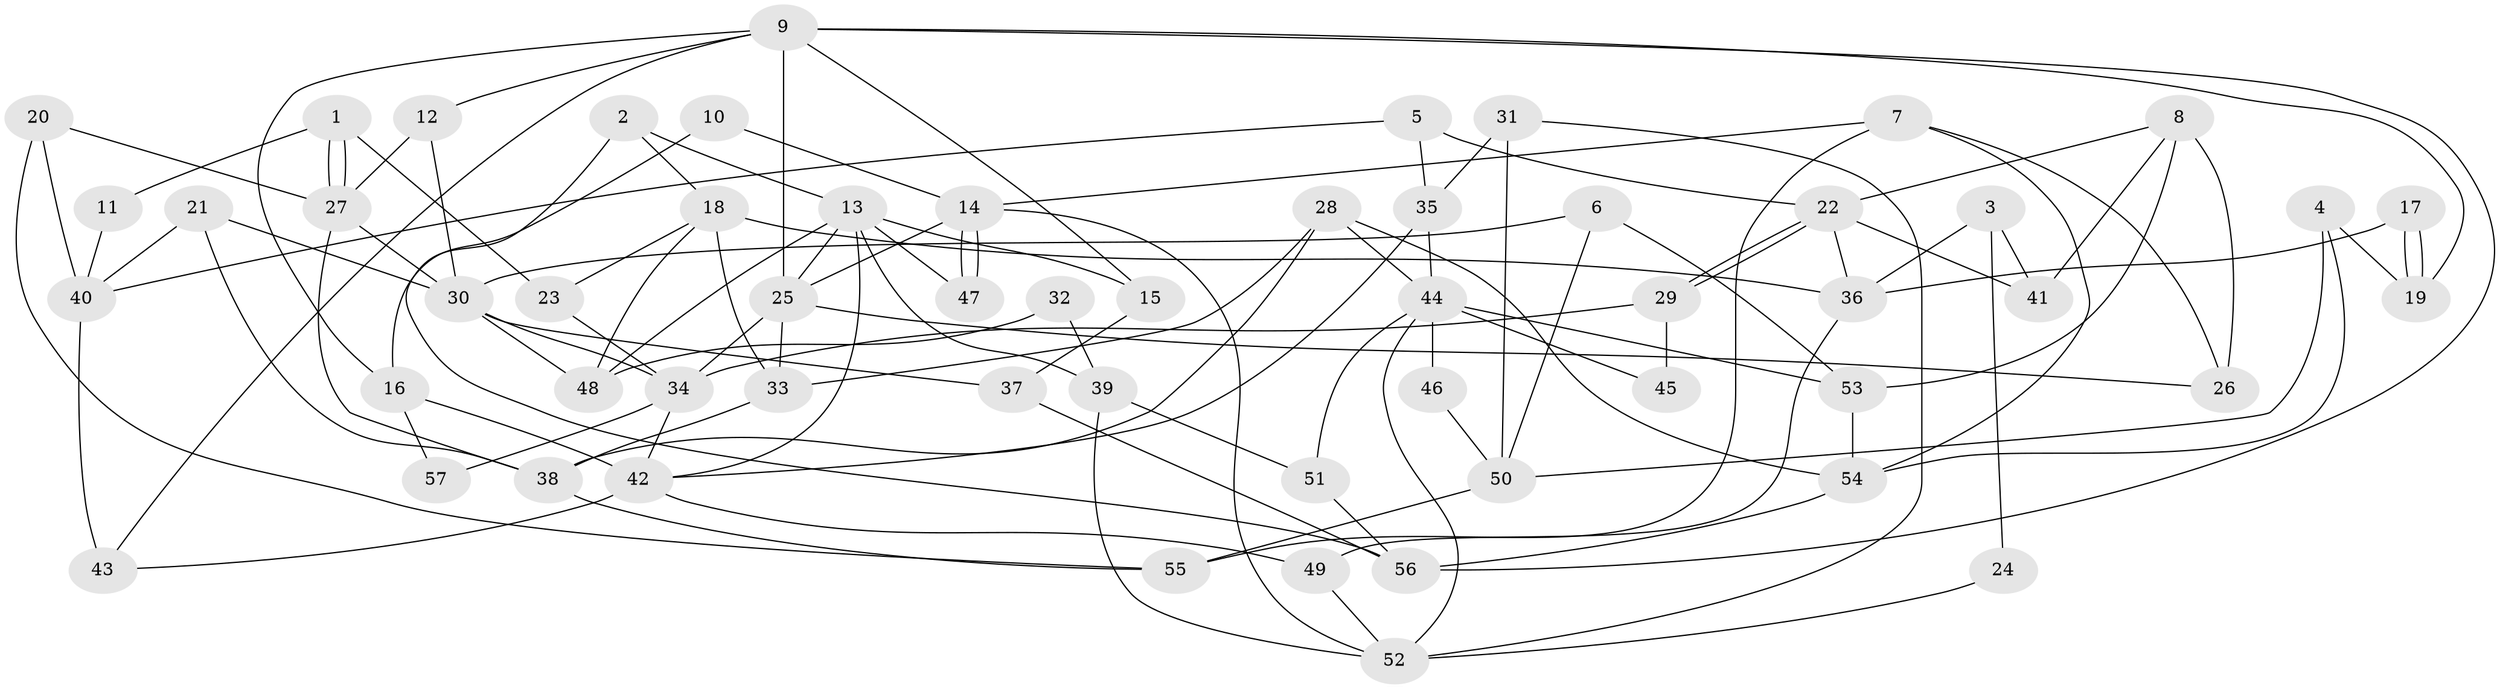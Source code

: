 // Generated by graph-tools (version 1.1) at 2025/50/03/09/25 03:50:05]
// undirected, 57 vertices, 114 edges
graph export_dot {
graph [start="1"]
  node [color=gray90,style=filled];
  1;
  2;
  3;
  4;
  5;
  6;
  7;
  8;
  9;
  10;
  11;
  12;
  13;
  14;
  15;
  16;
  17;
  18;
  19;
  20;
  21;
  22;
  23;
  24;
  25;
  26;
  27;
  28;
  29;
  30;
  31;
  32;
  33;
  34;
  35;
  36;
  37;
  38;
  39;
  40;
  41;
  42;
  43;
  44;
  45;
  46;
  47;
  48;
  49;
  50;
  51;
  52;
  53;
  54;
  55;
  56;
  57;
  1 -- 23;
  1 -- 27;
  1 -- 27;
  1 -- 11;
  2 -- 18;
  2 -- 56;
  2 -- 13;
  3 -- 36;
  3 -- 41;
  3 -- 24;
  4 -- 54;
  4 -- 19;
  4 -- 50;
  5 -- 22;
  5 -- 35;
  5 -- 40;
  6 -- 53;
  6 -- 30;
  6 -- 50;
  7 -- 14;
  7 -- 55;
  7 -- 26;
  7 -- 54;
  8 -- 26;
  8 -- 53;
  8 -- 22;
  8 -- 41;
  9 -- 56;
  9 -- 43;
  9 -- 12;
  9 -- 15;
  9 -- 16;
  9 -- 19;
  9 -- 25;
  10 -- 16;
  10 -- 14;
  11 -- 40;
  12 -- 27;
  12 -- 30;
  13 -- 25;
  13 -- 15;
  13 -- 39;
  13 -- 42;
  13 -- 47;
  13 -- 48;
  14 -- 47;
  14 -- 47;
  14 -- 25;
  14 -- 52;
  15 -- 37;
  16 -- 42;
  16 -- 57;
  17 -- 36;
  17 -- 19;
  17 -- 19;
  18 -- 36;
  18 -- 48;
  18 -- 23;
  18 -- 33;
  20 -- 27;
  20 -- 55;
  20 -- 40;
  21 -- 38;
  21 -- 40;
  21 -- 30;
  22 -- 29;
  22 -- 29;
  22 -- 36;
  22 -- 41;
  23 -- 34;
  24 -- 52;
  25 -- 33;
  25 -- 26;
  25 -- 34;
  27 -- 30;
  27 -- 38;
  28 -- 38;
  28 -- 44;
  28 -- 33;
  28 -- 54;
  29 -- 34;
  29 -- 45;
  30 -- 34;
  30 -- 37;
  30 -- 48;
  31 -- 50;
  31 -- 35;
  31 -- 52;
  32 -- 48;
  32 -- 39;
  33 -- 38;
  34 -- 42;
  34 -- 57;
  35 -- 44;
  35 -- 42;
  36 -- 49;
  37 -- 56;
  38 -- 55;
  39 -- 52;
  39 -- 51;
  40 -- 43;
  42 -- 43;
  42 -- 49;
  44 -- 52;
  44 -- 51;
  44 -- 45;
  44 -- 46;
  44 -- 53;
  46 -- 50;
  49 -- 52;
  50 -- 55;
  51 -- 56;
  53 -- 54;
  54 -- 56;
}
